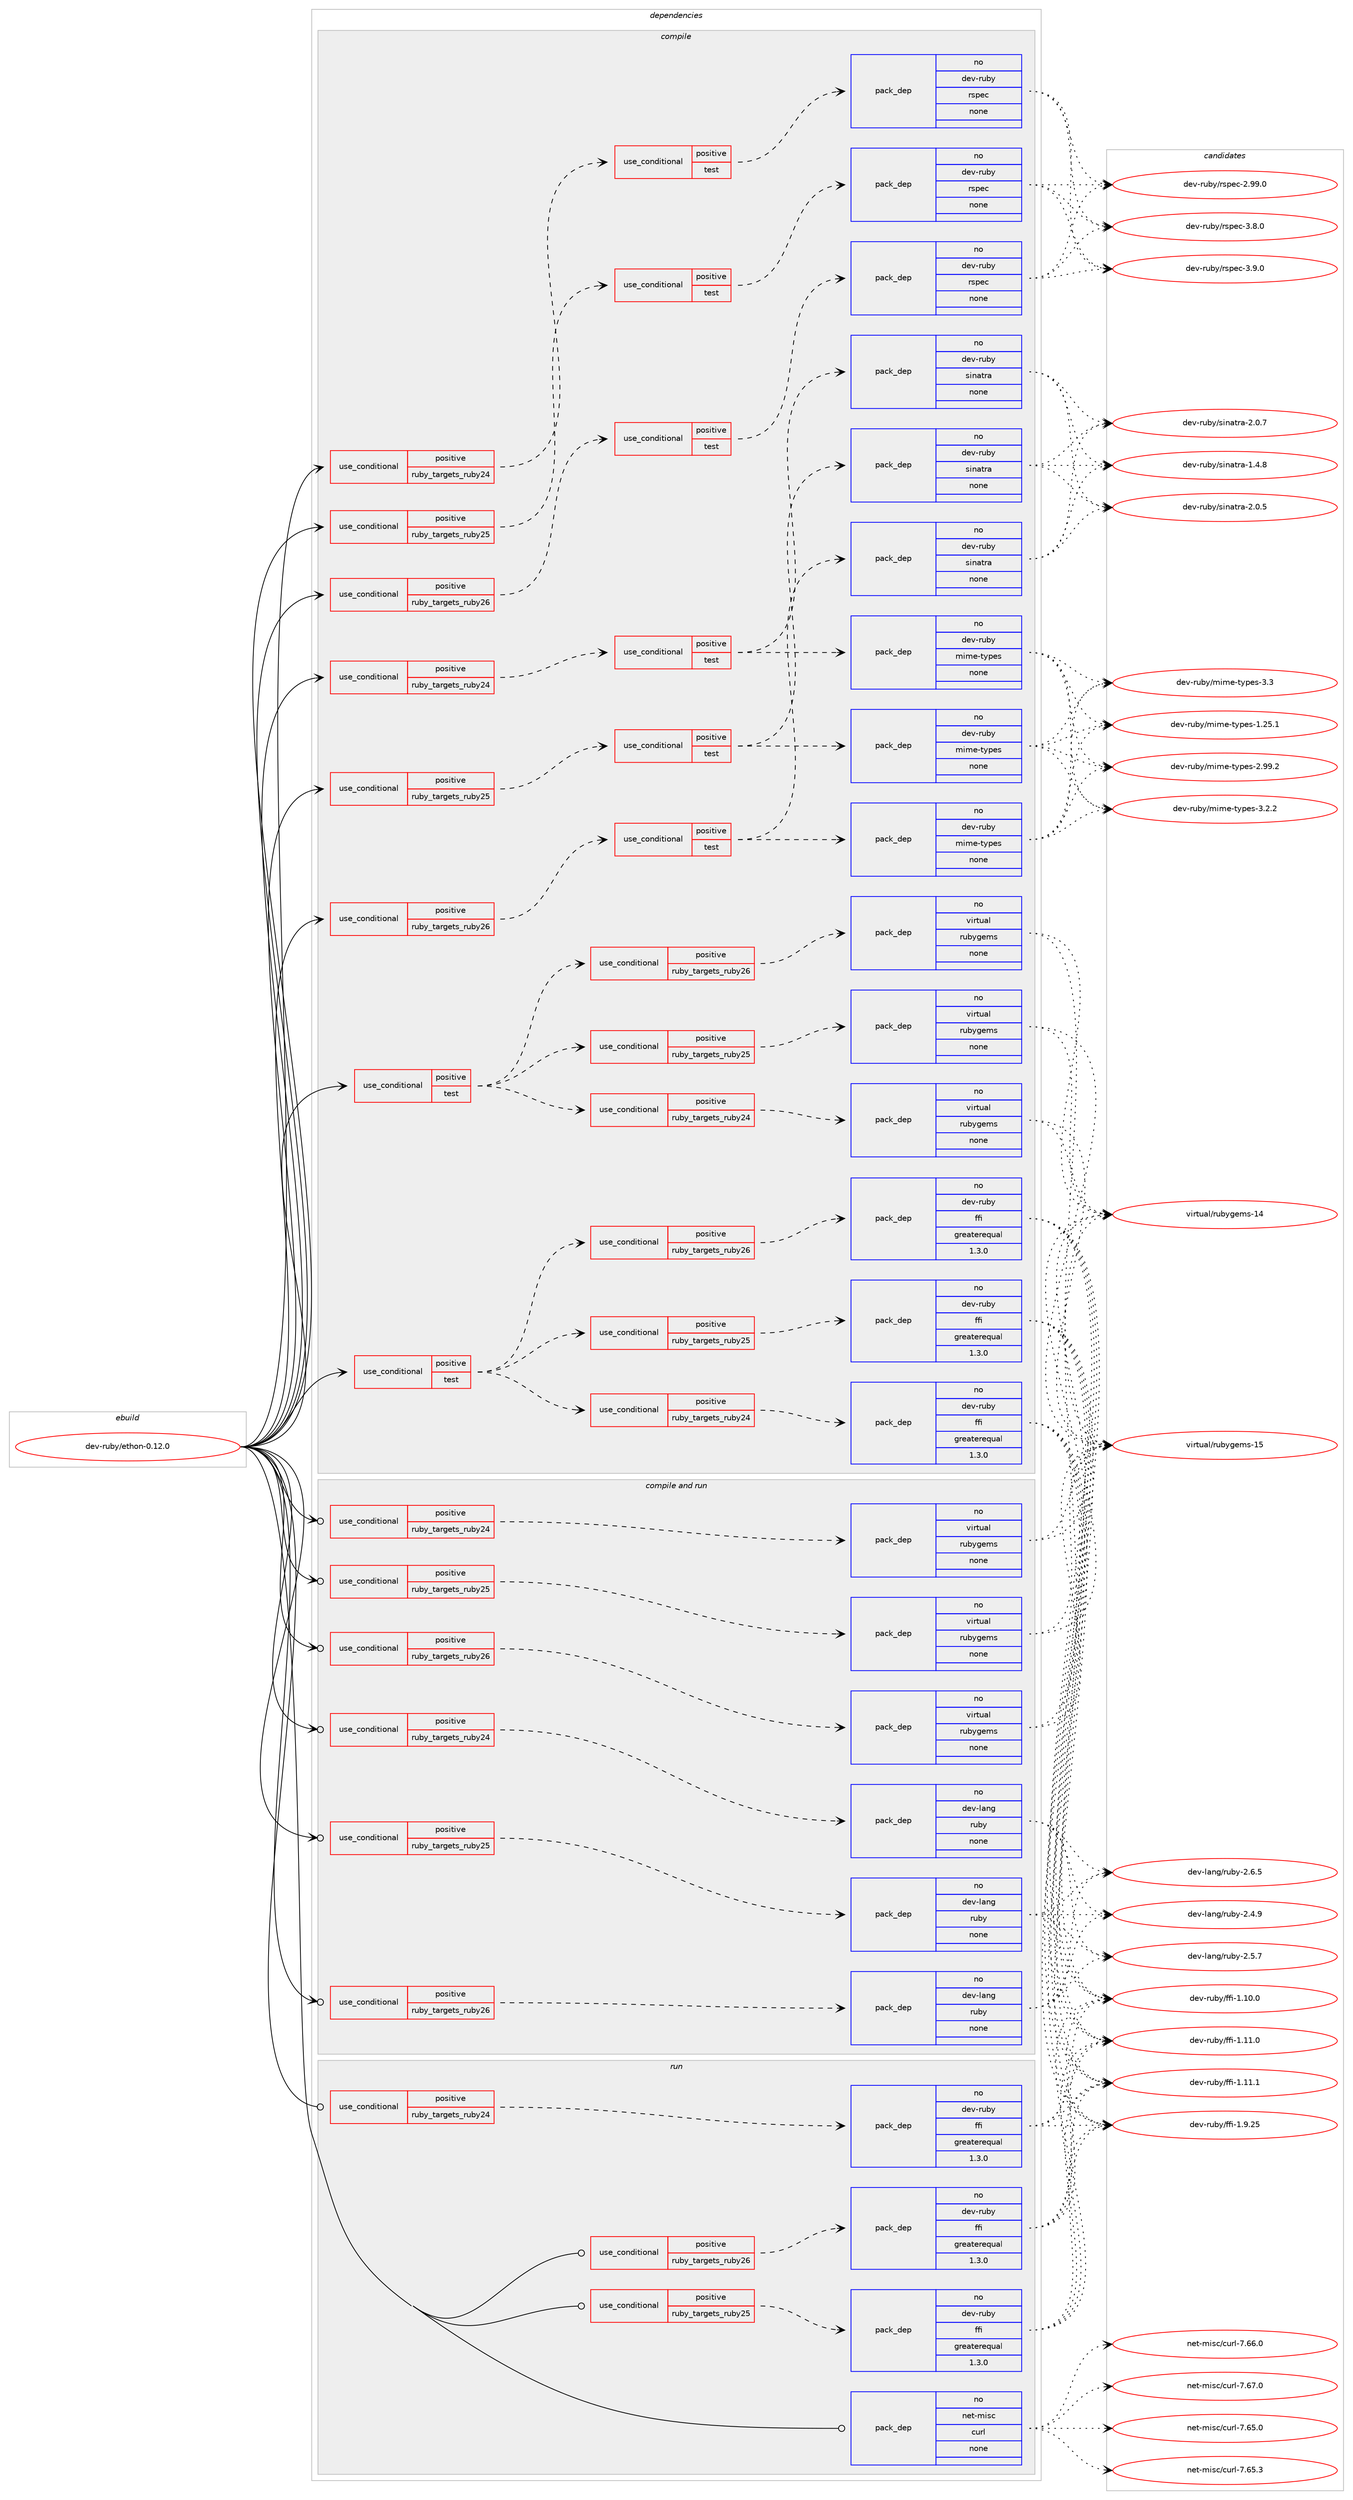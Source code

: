 digraph prolog {

# *************
# Graph options
# *************

newrank=true;
concentrate=true;
compound=true;
graph [rankdir=LR,fontname=Helvetica,fontsize=10,ranksep=1.5];#, ranksep=2.5, nodesep=0.2];
edge  [arrowhead=vee];
node  [fontname=Helvetica,fontsize=10];

# **********
# The ebuild
# **********

subgraph cluster_leftcol {
color=gray;
rank=same;
label=<<i>ebuild</i>>;
id [label="dev-ruby/ethon-0.12.0", color=red, width=4, href="../dev-ruby/ethon-0.12.0.svg"];
}

# ****************
# The dependencies
# ****************

subgraph cluster_midcol {
color=gray;
label=<<i>dependencies</i>>;
subgraph cluster_compile {
fillcolor="#eeeeee";
style=filled;
label=<<i>compile</i>>;
subgraph cond162671 {
dependency685801 [label=<<TABLE BORDER="0" CELLBORDER="1" CELLSPACING="0" CELLPADDING="4"><TR><TD ROWSPAN="3" CELLPADDING="10">use_conditional</TD></TR><TR><TD>positive</TD></TR><TR><TD>ruby_targets_ruby24</TD></TR></TABLE>>, shape=none, color=red];
subgraph cond162672 {
dependency685802 [label=<<TABLE BORDER="0" CELLBORDER="1" CELLSPACING="0" CELLPADDING="4"><TR><TD ROWSPAN="3" CELLPADDING="10">use_conditional</TD></TR><TR><TD>positive</TD></TR><TR><TD>test</TD></TR></TABLE>>, shape=none, color=red];
subgraph pack511164 {
dependency685803 [label=<<TABLE BORDER="0" CELLBORDER="1" CELLSPACING="0" CELLPADDING="4" WIDTH="220"><TR><TD ROWSPAN="6" CELLPADDING="30">pack_dep</TD></TR><TR><TD WIDTH="110">no</TD></TR><TR><TD>dev-ruby</TD></TR><TR><TD>rspec</TD></TR><TR><TD>none</TD></TR><TR><TD></TD></TR></TABLE>>, shape=none, color=blue];
}
dependency685802:e -> dependency685803:w [weight=20,style="dashed",arrowhead="vee"];
}
dependency685801:e -> dependency685802:w [weight=20,style="dashed",arrowhead="vee"];
}
id:e -> dependency685801:w [weight=20,style="solid",arrowhead="vee"];
subgraph cond162673 {
dependency685804 [label=<<TABLE BORDER="0" CELLBORDER="1" CELLSPACING="0" CELLPADDING="4"><TR><TD ROWSPAN="3" CELLPADDING="10">use_conditional</TD></TR><TR><TD>positive</TD></TR><TR><TD>ruby_targets_ruby24</TD></TR></TABLE>>, shape=none, color=red];
subgraph cond162674 {
dependency685805 [label=<<TABLE BORDER="0" CELLBORDER="1" CELLSPACING="0" CELLPADDING="4"><TR><TD ROWSPAN="3" CELLPADDING="10">use_conditional</TD></TR><TR><TD>positive</TD></TR><TR><TD>test</TD></TR></TABLE>>, shape=none, color=red];
subgraph pack511165 {
dependency685806 [label=<<TABLE BORDER="0" CELLBORDER="1" CELLSPACING="0" CELLPADDING="4" WIDTH="220"><TR><TD ROWSPAN="6" CELLPADDING="30">pack_dep</TD></TR><TR><TD WIDTH="110">no</TD></TR><TR><TD>dev-ruby</TD></TR><TR><TD>sinatra</TD></TR><TR><TD>none</TD></TR><TR><TD></TD></TR></TABLE>>, shape=none, color=blue];
}
dependency685805:e -> dependency685806:w [weight=20,style="dashed",arrowhead="vee"];
subgraph pack511166 {
dependency685807 [label=<<TABLE BORDER="0" CELLBORDER="1" CELLSPACING="0" CELLPADDING="4" WIDTH="220"><TR><TD ROWSPAN="6" CELLPADDING="30">pack_dep</TD></TR><TR><TD WIDTH="110">no</TD></TR><TR><TD>dev-ruby</TD></TR><TR><TD>mime-types</TD></TR><TR><TD>none</TD></TR><TR><TD></TD></TR></TABLE>>, shape=none, color=blue];
}
dependency685805:e -> dependency685807:w [weight=20,style="dashed",arrowhead="vee"];
}
dependency685804:e -> dependency685805:w [weight=20,style="dashed",arrowhead="vee"];
}
id:e -> dependency685804:w [weight=20,style="solid",arrowhead="vee"];
subgraph cond162675 {
dependency685808 [label=<<TABLE BORDER="0" CELLBORDER="1" CELLSPACING="0" CELLPADDING="4"><TR><TD ROWSPAN="3" CELLPADDING="10">use_conditional</TD></TR><TR><TD>positive</TD></TR><TR><TD>ruby_targets_ruby25</TD></TR></TABLE>>, shape=none, color=red];
subgraph cond162676 {
dependency685809 [label=<<TABLE BORDER="0" CELLBORDER="1" CELLSPACING="0" CELLPADDING="4"><TR><TD ROWSPAN="3" CELLPADDING="10">use_conditional</TD></TR><TR><TD>positive</TD></TR><TR><TD>test</TD></TR></TABLE>>, shape=none, color=red];
subgraph pack511167 {
dependency685810 [label=<<TABLE BORDER="0" CELLBORDER="1" CELLSPACING="0" CELLPADDING="4" WIDTH="220"><TR><TD ROWSPAN="6" CELLPADDING="30">pack_dep</TD></TR><TR><TD WIDTH="110">no</TD></TR><TR><TD>dev-ruby</TD></TR><TR><TD>rspec</TD></TR><TR><TD>none</TD></TR><TR><TD></TD></TR></TABLE>>, shape=none, color=blue];
}
dependency685809:e -> dependency685810:w [weight=20,style="dashed",arrowhead="vee"];
}
dependency685808:e -> dependency685809:w [weight=20,style="dashed",arrowhead="vee"];
}
id:e -> dependency685808:w [weight=20,style="solid",arrowhead="vee"];
subgraph cond162677 {
dependency685811 [label=<<TABLE BORDER="0" CELLBORDER="1" CELLSPACING="0" CELLPADDING="4"><TR><TD ROWSPAN="3" CELLPADDING="10">use_conditional</TD></TR><TR><TD>positive</TD></TR><TR><TD>ruby_targets_ruby25</TD></TR></TABLE>>, shape=none, color=red];
subgraph cond162678 {
dependency685812 [label=<<TABLE BORDER="0" CELLBORDER="1" CELLSPACING="0" CELLPADDING="4"><TR><TD ROWSPAN="3" CELLPADDING="10">use_conditional</TD></TR><TR><TD>positive</TD></TR><TR><TD>test</TD></TR></TABLE>>, shape=none, color=red];
subgraph pack511168 {
dependency685813 [label=<<TABLE BORDER="0" CELLBORDER="1" CELLSPACING="0" CELLPADDING="4" WIDTH="220"><TR><TD ROWSPAN="6" CELLPADDING="30">pack_dep</TD></TR><TR><TD WIDTH="110">no</TD></TR><TR><TD>dev-ruby</TD></TR><TR><TD>sinatra</TD></TR><TR><TD>none</TD></TR><TR><TD></TD></TR></TABLE>>, shape=none, color=blue];
}
dependency685812:e -> dependency685813:w [weight=20,style="dashed",arrowhead="vee"];
subgraph pack511169 {
dependency685814 [label=<<TABLE BORDER="0" CELLBORDER="1" CELLSPACING="0" CELLPADDING="4" WIDTH="220"><TR><TD ROWSPAN="6" CELLPADDING="30">pack_dep</TD></TR><TR><TD WIDTH="110">no</TD></TR><TR><TD>dev-ruby</TD></TR><TR><TD>mime-types</TD></TR><TR><TD>none</TD></TR><TR><TD></TD></TR></TABLE>>, shape=none, color=blue];
}
dependency685812:e -> dependency685814:w [weight=20,style="dashed",arrowhead="vee"];
}
dependency685811:e -> dependency685812:w [weight=20,style="dashed",arrowhead="vee"];
}
id:e -> dependency685811:w [weight=20,style="solid",arrowhead="vee"];
subgraph cond162679 {
dependency685815 [label=<<TABLE BORDER="0" CELLBORDER="1" CELLSPACING="0" CELLPADDING="4"><TR><TD ROWSPAN="3" CELLPADDING="10">use_conditional</TD></TR><TR><TD>positive</TD></TR><TR><TD>ruby_targets_ruby26</TD></TR></TABLE>>, shape=none, color=red];
subgraph cond162680 {
dependency685816 [label=<<TABLE BORDER="0" CELLBORDER="1" CELLSPACING="0" CELLPADDING="4"><TR><TD ROWSPAN="3" CELLPADDING="10">use_conditional</TD></TR><TR><TD>positive</TD></TR><TR><TD>test</TD></TR></TABLE>>, shape=none, color=red];
subgraph pack511170 {
dependency685817 [label=<<TABLE BORDER="0" CELLBORDER="1" CELLSPACING="0" CELLPADDING="4" WIDTH="220"><TR><TD ROWSPAN="6" CELLPADDING="30">pack_dep</TD></TR><TR><TD WIDTH="110">no</TD></TR><TR><TD>dev-ruby</TD></TR><TR><TD>rspec</TD></TR><TR><TD>none</TD></TR><TR><TD></TD></TR></TABLE>>, shape=none, color=blue];
}
dependency685816:e -> dependency685817:w [weight=20,style="dashed",arrowhead="vee"];
}
dependency685815:e -> dependency685816:w [weight=20,style="dashed",arrowhead="vee"];
}
id:e -> dependency685815:w [weight=20,style="solid",arrowhead="vee"];
subgraph cond162681 {
dependency685818 [label=<<TABLE BORDER="0" CELLBORDER="1" CELLSPACING="0" CELLPADDING="4"><TR><TD ROWSPAN="3" CELLPADDING="10">use_conditional</TD></TR><TR><TD>positive</TD></TR><TR><TD>ruby_targets_ruby26</TD></TR></TABLE>>, shape=none, color=red];
subgraph cond162682 {
dependency685819 [label=<<TABLE BORDER="0" CELLBORDER="1" CELLSPACING="0" CELLPADDING="4"><TR><TD ROWSPAN="3" CELLPADDING="10">use_conditional</TD></TR><TR><TD>positive</TD></TR><TR><TD>test</TD></TR></TABLE>>, shape=none, color=red];
subgraph pack511171 {
dependency685820 [label=<<TABLE BORDER="0" CELLBORDER="1" CELLSPACING="0" CELLPADDING="4" WIDTH="220"><TR><TD ROWSPAN="6" CELLPADDING="30">pack_dep</TD></TR><TR><TD WIDTH="110">no</TD></TR><TR><TD>dev-ruby</TD></TR><TR><TD>sinatra</TD></TR><TR><TD>none</TD></TR><TR><TD></TD></TR></TABLE>>, shape=none, color=blue];
}
dependency685819:e -> dependency685820:w [weight=20,style="dashed",arrowhead="vee"];
subgraph pack511172 {
dependency685821 [label=<<TABLE BORDER="0" CELLBORDER="1" CELLSPACING="0" CELLPADDING="4" WIDTH="220"><TR><TD ROWSPAN="6" CELLPADDING="30">pack_dep</TD></TR><TR><TD WIDTH="110">no</TD></TR><TR><TD>dev-ruby</TD></TR><TR><TD>mime-types</TD></TR><TR><TD>none</TD></TR><TR><TD></TD></TR></TABLE>>, shape=none, color=blue];
}
dependency685819:e -> dependency685821:w [weight=20,style="dashed",arrowhead="vee"];
}
dependency685818:e -> dependency685819:w [weight=20,style="dashed",arrowhead="vee"];
}
id:e -> dependency685818:w [weight=20,style="solid",arrowhead="vee"];
subgraph cond162683 {
dependency685822 [label=<<TABLE BORDER="0" CELLBORDER="1" CELLSPACING="0" CELLPADDING="4"><TR><TD ROWSPAN="3" CELLPADDING="10">use_conditional</TD></TR><TR><TD>positive</TD></TR><TR><TD>test</TD></TR></TABLE>>, shape=none, color=red];
subgraph cond162684 {
dependency685823 [label=<<TABLE BORDER="0" CELLBORDER="1" CELLSPACING="0" CELLPADDING="4"><TR><TD ROWSPAN="3" CELLPADDING="10">use_conditional</TD></TR><TR><TD>positive</TD></TR><TR><TD>ruby_targets_ruby24</TD></TR></TABLE>>, shape=none, color=red];
subgraph pack511173 {
dependency685824 [label=<<TABLE BORDER="0" CELLBORDER="1" CELLSPACING="0" CELLPADDING="4" WIDTH="220"><TR><TD ROWSPAN="6" CELLPADDING="30">pack_dep</TD></TR><TR><TD WIDTH="110">no</TD></TR><TR><TD>dev-ruby</TD></TR><TR><TD>ffi</TD></TR><TR><TD>greaterequal</TD></TR><TR><TD>1.3.0</TD></TR></TABLE>>, shape=none, color=blue];
}
dependency685823:e -> dependency685824:w [weight=20,style="dashed",arrowhead="vee"];
}
dependency685822:e -> dependency685823:w [weight=20,style="dashed",arrowhead="vee"];
subgraph cond162685 {
dependency685825 [label=<<TABLE BORDER="0" CELLBORDER="1" CELLSPACING="0" CELLPADDING="4"><TR><TD ROWSPAN="3" CELLPADDING="10">use_conditional</TD></TR><TR><TD>positive</TD></TR><TR><TD>ruby_targets_ruby25</TD></TR></TABLE>>, shape=none, color=red];
subgraph pack511174 {
dependency685826 [label=<<TABLE BORDER="0" CELLBORDER="1" CELLSPACING="0" CELLPADDING="4" WIDTH="220"><TR><TD ROWSPAN="6" CELLPADDING="30">pack_dep</TD></TR><TR><TD WIDTH="110">no</TD></TR><TR><TD>dev-ruby</TD></TR><TR><TD>ffi</TD></TR><TR><TD>greaterequal</TD></TR><TR><TD>1.3.0</TD></TR></TABLE>>, shape=none, color=blue];
}
dependency685825:e -> dependency685826:w [weight=20,style="dashed",arrowhead="vee"];
}
dependency685822:e -> dependency685825:w [weight=20,style="dashed",arrowhead="vee"];
subgraph cond162686 {
dependency685827 [label=<<TABLE BORDER="0" CELLBORDER="1" CELLSPACING="0" CELLPADDING="4"><TR><TD ROWSPAN="3" CELLPADDING="10">use_conditional</TD></TR><TR><TD>positive</TD></TR><TR><TD>ruby_targets_ruby26</TD></TR></TABLE>>, shape=none, color=red];
subgraph pack511175 {
dependency685828 [label=<<TABLE BORDER="0" CELLBORDER="1" CELLSPACING="0" CELLPADDING="4" WIDTH="220"><TR><TD ROWSPAN="6" CELLPADDING="30">pack_dep</TD></TR><TR><TD WIDTH="110">no</TD></TR><TR><TD>dev-ruby</TD></TR><TR><TD>ffi</TD></TR><TR><TD>greaterequal</TD></TR><TR><TD>1.3.0</TD></TR></TABLE>>, shape=none, color=blue];
}
dependency685827:e -> dependency685828:w [weight=20,style="dashed",arrowhead="vee"];
}
dependency685822:e -> dependency685827:w [weight=20,style="dashed",arrowhead="vee"];
}
id:e -> dependency685822:w [weight=20,style="solid",arrowhead="vee"];
subgraph cond162687 {
dependency685829 [label=<<TABLE BORDER="0" CELLBORDER="1" CELLSPACING="0" CELLPADDING="4"><TR><TD ROWSPAN="3" CELLPADDING="10">use_conditional</TD></TR><TR><TD>positive</TD></TR><TR><TD>test</TD></TR></TABLE>>, shape=none, color=red];
subgraph cond162688 {
dependency685830 [label=<<TABLE BORDER="0" CELLBORDER="1" CELLSPACING="0" CELLPADDING="4"><TR><TD ROWSPAN="3" CELLPADDING="10">use_conditional</TD></TR><TR><TD>positive</TD></TR><TR><TD>ruby_targets_ruby24</TD></TR></TABLE>>, shape=none, color=red];
subgraph pack511176 {
dependency685831 [label=<<TABLE BORDER="0" CELLBORDER="1" CELLSPACING="0" CELLPADDING="4" WIDTH="220"><TR><TD ROWSPAN="6" CELLPADDING="30">pack_dep</TD></TR><TR><TD WIDTH="110">no</TD></TR><TR><TD>virtual</TD></TR><TR><TD>rubygems</TD></TR><TR><TD>none</TD></TR><TR><TD></TD></TR></TABLE>>, shape=none, color=blue];
}
dependency685830:e -> dependency685831:w [weight=20,style="dashed",arrowhead="vee"];
}
dependency685829:e -> dependency685830:w [weight=20,style="dashed",arrowhead="vee"];
subgraph cond162689 {
dependency685832 [label=<<TABLE BORDER="0" CELLBORDER="1" CELLSPACING="0" CELLPADDING="4"><TR><TD ROWSPAN="3" CELLPADDING="10">use_conditional</TD></TR><TR><TD>positive</TD></TR><TR><TD>ruby_targets_ruby25</TD></TR></TABLE>>, shape=none, color=red];
subgraph pack511177 {
dependency685833 [label=<<TABLE BORDER="0" CELLBORDER="1" CELLSPACING="0" CELLPADDING="4" WIDTH="220"><TR><TD ROWSPAN="6" CELLPADDING="30">pack_dep</TD></TR><TR><TD WIDTH="110">no</TD></TR><TR><TD>virtual</TD></TR><TR><TD>rubygems</TD></TR><TR><TD>none</TD></TR><TR><TD></TD></TR></TABLE>>, shape=none, color=blue];
}
dependency685832:e -> dependency685833:w [weight=20,style="dashed",arrowhead="vee"];
}
dependency685829:e -> dependency685832:w [weight=20,style="dashed",arrowhead="vee"];
subgraph cond162690 {
dependency685834 [label=<<TABLE BORDER="0" CELLBORDER="1" CELLSPACING="0" CELLPADDING="4"><TR><TD ROWSPAN="3" CELLPADDING="10">use_conditional</TD></TR><TR><TD>positive</TD></TR><TR><TD>ruby_targets_ruby26</TD></TR></TABLE>>, shape=none, color=red];
subgraph pack511178 {
dependency685835 [label=<<TABLE BORDER="0" CELLBORDER="1" CELLSPACING="0" CELLPADDING="4" WIDTH="220"><TR><TD ROWSPAN="6" CELLPADDING="30">pack_dep</TD></TR><TR><TD WIDTH="110">no</TD></TR><TR><TD>virtual</TD></TR><TR><TD>rubygems</TD></TR><TR><TD>none</TD></TR><TR><TD></TD></TR></TABLE>>, shape=none, color=blue];
}
dependency685834:e -> dependency685835:w [weight=20,style="dashed",arrowhead="vee"];
}
dependency685829:e -> dependency685834:w [weight=20,style="dashed",arrowhead="vee"];
}
id:e -> dependency685829:w [weight=20,style="solid",arrowhead="vee"];
}
subgraph cluster_compileandrun {
fillcolor="#eeeeee";
style=filled;
label=<<i>compile and run</i>>;
subgraph cond162691 {
dependency685836 [label=<<TABLE BORDER="0" CELLBORDER="1" CELLSPACING="0" CELLPADDING="4"><TR><TD ROWSPAN="3" CELLPADDING="10">use_conditional</TD></TR><TR><TD>positive</TD></TR><TR><TD>ruby_targets_ruby24</TD></TR></TABLE>>, shape=none, color=red];
subgraph pack511179 {
dependency685837 [label=<<TABLE BORDER="0" CELLBORDER="1" CELLSPACING="0" CELLPADDING="4" WIDTH="220"><TR><TD ROWSPAN="6" CELLPADDING="30">pack_dep</TD></TR><TR><TD WIDTH="110">no</TD></TR><TR><TD>dev-lang</TD></TR><TR><TD>ruby</TD></TR><TR><TD>none</TD></TR><TR><TD></TD></TR></TABLE>>, shape=none, color=blue];
}
dependency685836:e -> dependency685837:w [weight=20,style="dashed",arrowhead="vee"];
}
id:e -> dependency685836:w [weight=20,style="solid",arrowhead="odotvee"];
subgraph cond162692 {
dependency685838 [label=<<TABLE BORDER="0" CELLBORDER="1" CELLSPACING="0" CELLPADDING="4"><TR><TD ROWSPAN="3" CELLPADDING="10">use_conditional</TD></TR><TR><TD>positive</TD></TR><TR><TD>ruby_targets_ruby24</TD></TR></TABLE>>, shape=none, color=red];
subgraph pack511180 {
dependency685839 [label=<<TABLE BORDER="0" CELLBORDER="1" CELLSPACING="0" CELLPADDING="4" WIDTH="220"><TR><TD ROWSPAN="6" CELLPADDING="30">pack_dep</TD></TR><TR><TD WIDTH="110">no</TD></TR><TR><TD>virtual</TD></TR><TR><TD>rubygems</TD></TR><TR><TD>none</TD></TR><TR><TD></TD></TR></TABLE>>, shape=none, color=blue];
}
dependency685838:e -> dependency685839:w [weight=20,style="dashed",arrowhead="vee"];
}
id:e -> dependency685838:w [weight=20,style="solid",arrowhead="odotvee"];
subgraph cond162693 {
dependency685840 [label=<<TABLE BORDER="0" CELLBORDER="1" CELLSPACING="0" CELLPADDING="4"><TR><TD ROWSPAN="3" CELLPADDING="10">use_conditional</TD></TR><TR><TD>positive</TD></TR><TR><TD>ruby_targets_ruby25</TD></TR></TABLE>>, shape=none, color=red];
subgraph pack511181 {
dependency685841 [label=<<TABLE BORDER="0" CELLBORDER="1" CELLSPACING="0" CELLPADDING="4" WIDTH="220"><TR><TD ROWSPAN="6" CELLPADDING="30">pack_dep</TD></TR><TR><TD WIDTH="110">no</TD></TR><TR><TD>dev-lang</TD></TR><TR><TD>ruby</TD></TR><TR><TD>none</TD></TR><TR><TD></TD></TR></TABLE>>, shape=none, color=blue];
}
dependency685840:e -> dependency685841:w [weight=20,style="dashed",arrowhead="vee"];
}
id:e -> dependency685840:w [weight=20,style="solid",arrowhead="odotvee"];
subgraph cond162694 {
dependency685842 [label=<<TABLE BORDER="0" CELLBORDER="1" CELLSPACING="0" CELLPADDING="4"><TR><TD ROWSPAN="3" CELLPADDING="10">use_conditional</TD></TR><TR><TD>positive</TD></TR><TR><TD>ruby_targets_ruby25</TD></TR></TABLE>>, shape=none, color=red];
subgraph pack511182 {
dependency685843 [label=<<TABLE BORDER="0" CELLBORDER="1" CELLSPACING="0" CELLPADDING="4" WIDTH="220"><TR><TD ROWSPAN="6" CELLPADDING="30">pack_dep</TD></TR><TR><TD WIDTH="110">no</TD></TR><TR><TD>virtual</TD></TR><TR><TD>rubygems</TD></TR><TR><TD>none</TD></TR><TR><TD></TD></TR></TABLE>>, shape=none, color=blue];
}
dependency685842:e -> dependency685843:w [weight=20,style="dashed",arrowhead="vee"];
}
id:e -> dependency685842:w [weight=20,style="solid",arrowhead="odotvee"];
subgraph cond162695 {
dependency685844 [label=<<TABLE BORDER="0" CELLBORDER="1" CELLSPACING="0" CELLPADDING="4"><TR><TD ROWSPAN="3" CELLPADDING="10">use_conditional</TD></TR><TR><TD>positive</TD></TR><TR><TD>ruby_targets_ruby26</TD></TR></TABLE>>, shape=none, color=red];
subgraph pack511183 {
dependency685845 [label=<<TABLE BORDER="0" CELLBORDER="1" CELLSPACING="0" CELLPADDING="4" WIDTH="220"><TR><TD ROWSPAN="6" CELLPADDING="30">pack_dep</TD></TR><TR><TD WIDTH="110">no</TD></TR><TR><TD>dev-lang</TD></TR><TR><TD>ruby</TD></TR><TR><TD>none</TD></TR><TR><TD></TD></TR></TABLE>>, shape=none, color=blue];
}
dependency685844:e -> dependency685845:w [weight=20,style="dashed",arrowhead="vee"];
}
id:e -> dependency685844:w [weight=20,style="solid",arrowhead="odotvee"];
subgraph cond162696 {
dependency685846 [label=<<TABLE BORDER="0" CELLBORDER="1" CELLSPACING="0" CELLPADDING="4"><TR><TD ROWSPAN="3" CELLPADDING="10">use_conditional</TD></TR><TR><TD>positive</TD></TR><TR><TD>ruby_targets_ruby26</TD></TR></TABLE>>, shape=none, color=red];
subgraph pack511184 {
dependency685847 [label=<<TABLE BORDER="0" CELLBORDER="1" CELLSPACING="0" CELLPADDING="4" WIDTH="220"><TR><TD ROWSPAN="6" CELLPADDING="30">pack_dep</TD></TR><TR><TD WIDTH="110">no</TD></TR><TR><TD>virtual</TD></TR><TR><TD>rubygems</TD></TR><TR><TD>none</TD></TR><TR><TD></TD></TR></TABLE>>, shape=none, color=blue];
}
dependency685846:e -> dependency685847:w [weight=20,style="dashed",arrowhead="vee"];
}
id:e -> dependency685846:w [weight=20,style="solid",arrowhead="odotvee"];
}
subgraph cluster_run {
fillcolor="#eeeeee";
style=filled;
label=<<i>run</i>>;
subgraph cond162697 {
dependency685848 [label=<<TABLE BORDER="0" CELLBORDER="1" CELLSPACING="0" CELLPADDING="4"><TR><TD ROWSPAN="3" CELLPADDING="10">use_conditional</TD></TR><TR><TD>positive</TD></TR><TR><TD>ruby_targets_ruby24</TD></TR></TABLE>>, shape=none, color=red];
subgraph pack511185 {
dependency685849 [label=<<TABLE BORDER="0" CELLBORDER="1" CELLSPACING="0" CELLPADDING="4" WIDTH="220"><TR><TD ROWSPAN="6" CELLPADDING="30">pack_dep</TD></TR><TR><TD WIDTH="110">no</TD></TR><TR><TD>dev-ruby</TD></TR><TR><TD>ffi</TD></TR><TR><TD>greaterequal</TD></TR><TR><TD>1.3.0</TD></TR></TABLE>>, shape=none, color=blue];
}
dependency685848:e -> dependency685849:w [weight=20,style="dashed",arrowhead="vee"];
}
id:e -> dependency685848:w [weight=20,style="solid",arrowhead="odot"];
subgraph cond162698 {
dependency685850 [label=<<TABLE BORDER="0" CELLBORDER="1" CELLSPACING="0" CELLPADDING="4"><TR><TD ROWSPAN="3" CELLPADDING="10">use_conditional</TD></TR><TR><TD>positive</TD></TR><TR><TD>ruby_targets_ruby25</TD></TR></TABLE>>, shape=none, color=red];
subgraph pack511186 {
dependency685851 [label=<<TABLE BORDER="0" CELLBORDER="1" CELLSPACING="0" CELLPADDING="4" WIDTH="220"><TR><TD ROWSPAN="6" CELLPADDING="30">pack_dep</TD></TR><TR><TD WIDTH="110">no</TD></TR><TR><TD>dev-ruby</TD></TR><TR><TD>ffi</TD></TR><TR><TD>greaterequal</TD></TR><TR><TD>1.3.0</TD></TR></TABLE>>, shape=none, color=blue];
}
dependency685850:e -> dependency685851:w [weight=20,style="dashed",arrowhead="vee"];
}
id:e -> dependency685850:w [weight=20,style="solid",arrowhead="odot"];
subgraph cond162699 {
dependency685852 [label=<<TABLE BORDER="0" CELLBORDER="1" CELLSPACING="0" CELLPADDING="4"><TR><TD ROWSPAN="3" CELLPADDING="10">use_conditional</TD></TR><TR><TD>positive</TD></TR><TR><TD>ruby_targets_ruby26</TD></TR></TABLE>>, shape=none, color=red];
subgraph pack511187 {
dependency685853 [label=<<TABLE BORDER="0" CELLBORDER="1" CELLSPACING="0" CELLPADDING="4" WIDTH="220"><TR><TD ROWSPAN="6" CELLPADDING="30">pack_dep</TD></TR><TR><TD WIDTH="110">no</TD></TR><TR><TD>dev-ruby</TD></TR><TR><TD>ffi</TD></TR><TR><TD>greaterequal</TD></TR><TR><TD>1.3.0</TD></TR></TABLE>>, shape=none, color=blue];
}
dependency685852:e -> dependency685853:w [weight=20,style="dashed",arrowhead="vee"];
}
id:e -> dependency685852:w [weight=20,style="solid",arrowhead="odot"];
subgraph pack511188 {
dependency685854 [label=<<TABLE BORDER="0" CELLBORDER="1" CELLSPACING="0" CELLPADDING="4" WIDTH="220"><TR><TD ROWSPAN="6" CELLPADDING="30">pack_dep</TD></TR><TR><TD WIDTH="110">no</TD></TR><TR><TD>net-misc</TD></TR><TR><TD>curl</TD></TR><TR><TD>none</TD></TR><TR><TD></TD></TR></TABLE>>, shape=none, color=blue];
}
id:e -> dependency685854:w [weight=20,style="solid",arrowhead="odot"];
}
}

# **************
# The candidates
# **************

subgraph cluster_choices {
rank=same;
color=gray;
label=<<i>candidates</i>>;

subgraph choice511164 {
color=black;
nodesep=1;
choice1001011184511411798121471141151121019945504657574648 [label="dev-ruby/rspec-2.99.0", color=red, width=4,href="../dev-ruby/rspec-2.99.0.svg"];
choice10010111845114117981214711411511210199455146564648 [label="dev-ruby/rspec-3.8.0", color=red, width=4,href="../dev-ruby/rspec-3.8.0.svg"];
choice10010111845114117981214711411511210199455146574648 [label="dev-ruby/rspec-3.9.0", color=red, width=4,href="../dev-ruby/rspec-3.9.0.svg"];
dependency685803:e -> choice1001011184511411798121471141151121019945504657574648:w [style=dotted,weight="100"];
dependency685803:e -> choice10010111845114117981214711411511210199455146564648:w [style=dotted,weight="100"];
dependency685803:e -> choice10010111845114117981214711411511210199455146574648:w [style=dotted,weight="100"];
}
subgraph choice511165 {
color=black;
nodesep=1;
choice1001011184511411798121471151051109711611497454946524656 [label="dev-ruby/sinatra-1.4.8", color=red, width=4,href="../dev-ruby/sinatra-1.4.8.svg"];
choice1001011184511411798121471151051109711611497455046484653 [label="dev-ruby/sinatra-2.0.5", color=red, width=4,href="../dev-ruby/sinatra-2.0.5.svg"];
choice1001011184511411798121471151051109711611497455046484655 [label="dev-ruby/sinatra-2.0.7", color=red, width=4,href="../dev-ruby/sinatra-2.0.7.svg"];
dependency685806:e -> choice1001011184511411798121471151051109711611497454946524656:w [style=dotted,weight="100"];
dependency685806:e -> choice1001011184511411798121471151051109711611497455046484653:w [style=dotted,weight="100"];
dependency685806:e -> choice1001011184511411798121471151051109711611497455046484655:w [style=dotted,weight="100"];
}
subgraph choice511166 {
color=black;
nodesep=1;
choice1001011184511411798121471091051091014511612111210111545494650534649 [label="dev-ruby/mime-types-1.25.1", color=red, width=4,href="../dev-ruby/mime-types-1.25.1.svg"];
choice1001011184511411798121471091051091014511612111210111545504657574650 [label="dev-ruby/mime-types-2.99.2", color=red, width=4,href="../dev-ruby/mime-types-2.99.2.svg"];
choice10010111845114117981214710910510910145116121112101115455146504650 [label="dev-ruby/mime-types-3.2.2", color=red, width=4,href="../dev-ruby/mime-types-3.2.2.svg"];
choice1001011184511411798121471091051091014511612111210111545514651 [label="dev-ruby/mime-types-3.3", color=red, width=4,href="../dev-ruby/mime-types-3.3.svg"];
dependency685807:e -> choice1001011184511411798121471091051091014511612111210111545494650534649:w [style=dotted,weight="100"];
dependency685807:e -> choice1001011184511411798121471091051091014511612111210111545504657574650:w [style=dotted,weight="100"];
dependency685807:e -> choice10010111845114117981214710910510910145116121112101115455146504650:w [style=dotted,weight="100"];
dependency685807:e -> choice1001011184511411798121471091051091014511612111210111545514651:w [style=dotted,weight="100"];
}
subgraph choice511167 {
color=black;
nodesep=1;
choice1001011184511411798121471141151121019945504657574648 [label="dev-ruby/rspec-2.99.0", color=red, width=4,href="../dev-ruby/rspec-2.99.0.svg"];
choice10010111845114117981214711411511210199455146564648 [label="dev-ruby/rspec-3.8.0", color=red, width=4,href="../dev-ruby/rspec-3.8.0.svg"];
choice10010111845114117981214711411511210199455146574648 [label="dev-ruby/rspec-3.9.0", color=red, width=4,href="../dev-ruby/rspec-3.9.0.svg"];
dependency685810:e -> choice1001011184511411798121471141151121019945504657574648:w [style=dotted,weight="100"];
dependency685810:e -> choice10010111845114117981214711411511210199455146564648:w [style=dotted,weight="100"];
dependency685810:e -> choice10010111845114117981214711411511210199455146574648:w [style=dotted,weight="100"];
}
subgraph choice511168 {
color=black;
nodesep=1;
choice1001011184511411798121471151051109711611497454946524656 [label="dev-ruby/sinatra-1.4.8", color=red, width=4,href="../dev-ruby/sinatra-1.4.8.svg"];
choice1001011184511411798121471151051109711611497455046484653 [label="dev-ruby/sinatra-2.0.5", color=red, width=4,href="../dev-ruby/sinatra-2.0.5.svg"];
choice1001011184511411798121471151051109711611497455046484655 [label="dev-ruby/sinatra-2.0.7", color=red, width=4,href="../dev-ruby/sinatra-2.0.7.svg"];
dependency685813:e -> choice1001011184511411798121471151051109711611497454946524656:w [style=dotted,weight="100"];
dependency685813:e -> choice1001011184511411798121471151051109711611497455046484653:w [style=dotted,weight="100"];
dependency685813:e -> choice1001011184511411798121471151051109711611497455046484655:w [style=dotted,weight="100"];
}
subgraph choice511169 {
color=black;
nodesep=1;
choice1001011184511411798121471091051091014511612111210111545494650534649 [label="dev-ruby/mime-types-1.25.1", color=red, width=4,href="../dev-ruby/mime-types-1.25.1.svg"];
choice1001011184511411798121471091051091014511612111210111545504657574650 [label="dev-ruby/mime-types-2.99.2", color=red, width=4,href="../dev-ruby/mime-types-2.99.2.svg"];
choice10010111845114117981214710910510910145116121112101115455146504650 [label="dev-ruby/mime-types-3.2.2", color=red, width=4,href="../dev-ruby/mime-types-3.2.2.svg"];
choice1001011184511411798121471091051091014511612111210111545514651 [label="dev-ruby/mime-types-3.3", color=red, width=4,href="../dev-ruby/mime-types-3.3.svg"];
dependency685814:e -> choice1001011184511411798121471091051091014511612111210111545494650534649:w [style=dotted,weight="100"];
dependency685814:e -> choice1001011184511411798121471091051091014511612111210111545504657574650:w [style=dotted,weight="100"];
dependency685814:e -> choice10010111845114117981214710910510910145116121112101115455146504650:w [style=dotted,weight="100"];
dependency685814:e -> choice1001011184511411798121471091051091014511612111210111545514651:w [style=dotted,weight="100"];
}
subgraph choice511170 {
color=black;
nodesep=1;
choice1001011184511411798121471141151121019945504657574648 [label="dev-ruby/rspec-2.99.0", color=red, width=4,href="../dev-ruby/rspec-2.99.0.svg"];
choice10010111845114117981214711411511210199455146564648 [label="dev-ruby/rspec-3.8.0", color=red, width=4,href="../dev-ruby/rspec-3.8.0.svg"];
choice10010111845114117981214711411511210199455146574648 [label="dev-ruby/rspec-3.9.0", color=red, width=4,href="../dev-ruby/rspec-3.9.0.svg"];
dependency685817:e -> choice1001011184511411798121471141151121019945504657574648:w [style=dotted,weight="100"];
dependency685817:e -> choice10010111845114117981214711411511210199455146564648:w [style=dotted,weight="100"];
dependency685817:e -> choice10010111845114117981214711411511210199455146574648:w [style=dotted,weight="100"];
}
subgraph choice511171 {
color=black;
nodesep=1;
choice1001011184511411798121471151051109711611497454946524656 [label="dev-ruby/sinatra-1.4.8", color=red, width=4,href="../dev-ruby/sinatra-1.4.8.svg"];
choice1001011184511411798121471151051109711611497455046484653 [label="dev-ruby/sinatra-2.0.5", color=red, width=4,href="../dev-ruby/sinatra-2.0.5.svg"];
choice1001011184511411798121471151051109711611497455046484655 [label="dev-ruby/sinatra-2.0.7", color=red, width=4,href="../dev-ruby/sinatra-2.0.7.svg"];
dependency685820:e -> choice1001011184511411798121471151051109711611497454946524656:w [style=dotted,weight="100"];
dependency685820:e -> choice1001011184511411798121471151051109711611497455046484653:w [style=dotted,weight="100"];
dependency685820:e -> choice1001011184511411798121471151051109711611497455046484655:w [style=dotted,weight="100"];
}
subgraph choice511172 {
color=black;
nodesep=1;
choice1001011184511411798121471091051091014511612111210111545494650534649 [label="dev-ruby/mime-types-1.25.1", color=red, width=4,href="../dev-ruby/mime-types-1.25.1.svg"];
choice1001011184511411798121471091051091014511612111210111545504657574650 [label="dev-ruby/mime-types-2.99.2", color=red, width=4,href="../dev-ruby/mime-types-2.99.2.svg"];
choice10010111845114117981214710910510910145116121112101115455146504650 [label="dev-ruby/mime-types-3.2.2", color=red, width=4,href="../dev-ruby/mime-types-3.2.2.svg"];
choice1001011184511411798121471091051091014511612111210111545514651 [label="dev-ruby/mime-types-3.3", color=red, width=4,href="../dev-ruby/mime-types-3.3.svg"];
dependency685821:e -> choice1001011184511411798121471091051091014511612111210111545494650534649:w [style=dotted,weight="100"];
dependency685821:e -> choice1001011184511411798121471091051091014511612111210111545504657574650:w [style=dotted,weight="100"];
dependency685821:e -> choice10010111845114117981214710910510910145116121112101115455146504650:w [style=dotted,weight="100"];
dependency685821:e -> choice1001011184511411798121471091051091014511612111210111545514651:w [style=dotted,weight="100"];
}
subgraph choice511173 {
color=black;
nodesep=1;
choice10010111845114117981214710210210545494649484648 [label="dev-ruby/ffi-1.10.0", color=red, width=4,href="../dev-ruby/ffi-1.10.0.svg"];
choice10010111845114117981214710210210545494649494648 [label="dev-ruby/ffi-1.11.0", color=red, width=4,href="../dev-ruby/ffi-1.11.0.svg"];
choice10010111845114117981214710210210545494649494649 [label="dev-ruby/ffi-1.11.1", color=red, width=4,href="../dev-ruby/ffi-1.11.1.svg"];
choice10010111845114117981214710210210545494657465053 [label="dev-ruby/ffi-1.9.25", color=red, width=4,href="../dev-ruby/ffi-1.9.25.svg"];
dependency685824:e -> choice10010111845114117981214710210210545494649484648:w [style=dotted,weight="100"];
dependency685824:e -> choice10010111845114117981214710210210545494649494648:w [style=dotted,weight="100"];
dependency685824:e -> choice10010111845114117981214710210210545494649494649:w [style=dotted,weight="100"];
dependency685824:e -> choice10010111845114117981214710210210545494657465053:w [style=dotted,weight="100"];
}
subgraph choice511174 {
color=black;
nodesep=1;
choice10010111845114117981214710210210545494649484648 [label="dev-ruby/ffi-1.10.0", color=red, width=4,href="../dev-ruby/ffi-1.10.0.svg"];
choice10010111845114117981214710210210545494649494648 [label="dev-ruby/ffi-1.11.0", color=red, width=4,href="../dev-ruby/ffi-1.11.0.svg"];
choice10010111845114117981214710210210545494649494649 [label="dev-ruby/ffi-1.11.1", color=red, width=4,href="../dev-ruby/ffi-1.11.1.svg"];
choice10010111845114117981214710210210545494657465053 [label="dev-ruby/ffi-1.9.25", color=red, width=4,href="../dev-ruby/ffi-1.9.25.svg"];
dependency685826:e -> choice10010111845114117981214710210210545494649484648:w [style=dotted,weight="100"];
dependency685826:e -> choice10010111845114117981214710210210545494649494648:w [style=dotted,weight="100"];
dependency685826:e -> choice10010111845114117981214710210210545494649494649:w [style=dotted,weight="100"];
dependency685826:e -> choice10010111845114117981214710210210545494657465053:w [style=dotted,weight="100"];
}
subgraph choice511175 {
color=black;
nodesep=1;
choice10010111845114117981214710210210545494649484648 [label="dev-ruby/ffi-1.10.0", color=red, width=4,href="../dev-ruby/ffi-1.10.0.svg"];
choice10010111845114117981214710210210545494649494648 [label="dev-ruby/ffi-1.11.0", color=red, width=4,href="../dev-ruby/ffi-1.11.0.svg"];
choice10010111845114117981214710210210545494649494649 [label="dev-ruby/ffi-1.11.1", color=red, width=4,href="../dev-ruby/ffi-1.11.1.svg"];
choice10010111845114117981214710210210545494657465053 [label="dev-ruby/ffi-1.9.25", color=red, width=4,href="../dev-ruby/ffi-1.9.25.svg"];
dependency685828:e -> choice10010111845114117981214710210210545494649484648:w [style=dotted,weight="100"];
dependency685828:e -> choice10010111845114117981214710210210545494649494648:w [style=dotted,weight="100"];
dependency685828:e -> choice10010111845114117981214710210210545494649494649:w [style=dotted,weight="100"];
dependency685828:e -> choice10010111845114117981214710210210545494657465053:w [style=dotted,weight="100"];
}
subgraph choice511176 {
color=black;
nodesep=1;
choice118105114116117971084711411798121103101109115454952 [label="virtual/rubygems-14", color=red, width=4,href="../virtual/rubygems-14.svg"];
choice118105114116117971084711411798121103101109115454953 [label="virtual/rubygems-15", color=red, width=4,href="../virtual/rubygems-15.svg"];
dependency685831:e -> choice118105114116117971084711411798121103101109115454952:w [style=dotted,weight="100"];
dependency685831:e -> choice118105114116117971084711411798121103101109115454953:w [style=dotted,weight="100"];
}
subgraph choice511177 {
color=black;
nodesep=1;
choice118105114116117971084711411798121103101109115454952 [label="virtual/rubygems-14", color=red, width=4,href="../virtual/rubygems-14.svg"];
choice118105114116117971084711411798121103101109115454953 [label="virtual/rubygems-15", color=red, width=4,href="../virtual/rubygems-15.svg"];
dependency685833:e -> choice118105114116117971084711411798121103101109115454952:w [style=dotted,weight="100"];
dependency685833:e -> choice118105114116117971084711411798121103101109115454953:w [style=dotted,weight="100"];
}
subgraph choice511178 {
color=black;
nodesep=1;
choice118105114116117971084711411798121103101109115454952 [label="virtual/rubygems-14", color=red, width=4,href="../virtual/rubygems-14.svg"];
choice118105114116117971084711411798121103101109115454953 [label="virtual/rubygems-15", color=red, width=4,href="../virtual/rubygems-15.svg"];
dependency685835:e -> choice118105114116117971084711411798121103101109115454952:w [style=dotted,weight="100"];
dependency685835:e -> choice118105114116117971084711411798121103101109115454953:w [style=dotted,weight="100"];
}
subgraph choice511179 {
color=black;
nodesep=1;
choice10010111845108971101034711411798121455046524657 [label="dev-lang/ruby-2.4.9", color=red, width=4,href="../dev-lang/ruby-2.4.9.svg"];
choice10010111845108971101034711411798121455046534655 [label="dev-lang/ruby-2.5.7", color=red, width=4,href="../dev-lang/ruby-2.5.7.svg"];
choice10010111845108971101034711411798121455046544653 [label="dev-lang/ruby-2.6.5", color=red, width=4,href="../dev-lang/ruby-2.6.5.svg"];
dependency685837:e -> choice10010111845108971101034711411798121455046524657:w [style=dotted,weight="100"];
dependency685837:e -> choice10010111845108971101034711411798121455046534655:w [style=dotted,weight="100"];
dependency685837:e -> choice10010111845108971101034711411798121455046544653:w [style=dotted,weight="100"];
}
subgraph choice511180 {
color=black;
nodesep=1;
choice118105114116117971084711411798121103101109115454952 [label="virtual/rubygems-14", color=red, width=4,href="../virtual/rubygems-14.svg"];
choice118105114116117971084711411798121103101109115454953 [label="virtual/rubygems-15", color=red, width=4,href="../virtual/rubygems-15.svg"];
dependency685839:e -> choice118105114116117971084711411798121103101109115454952:w [style=dotted,weight="100"];
dependency685839:e -> choice118105114116117971084711411798121103101109115454953:w [style=dotted,weight="100"];
}
subgraph choice511181 {
color=black;
nodesep=1;
choice10010111845108971101034711411798121455046524657 [label="dev-lang/ruby-2.4.9", color=red, width=4,href="../dev-lang/ruby-2.4.9.svg"];
choice10010111845108971101034711411798121455046534655 [label="dev-lang/ruby-2.5.7", color=red, width=4,href="../dev-lang/ruby-2.5.7.svg"];
choice10010111845108971101034711411798121455046544653 [label="dev-lang/ruby-2.6.5", color=red, width=4,href="../dev-lang/ruby-2.6.5.svg"];
dependency685841:e -> choice10010111845108971101034711411798121455046524657:w [style=dotted,weight="100"];
dependency685841:e -> choice10010111845108971101034711411798121455046534655:w [style=dotted,weight="100"];
dependency685841:e -> choice10010111845108971101034711411798121455046544653:w [style=dotted,weight="100"];
}
subgraph choice511182 {
color=black;
nodesep=1;
choice118105114116117971084711411798121103101109115454952 [label="virtual/rubygems-14", color=red, width=4,href="../virtual/rubygems-14.svg"];
choice118105114116117971084711411798121103101109115454953 [label="virtual/rubygems-15", color=red, width=4,href="../virtual/rubygems-15.svg"];
dependency685843:e -> choice118105114116117971084711411798121103101109115454952:w [style=dotted,weight="100"];
dependency685843:e -> choice118105114116117971084711411798121103101109115454953:w [style=dotted,weight="100"];
}
subgraph choice511183 {
color=black;
nodesep=1;
choice10010111845108971101034711411798121455046524657 [label="dev-lang/ruby-2.4.9", color=red, width=4,href="../dev-lang/ruby-2.4.9.svg"];
choice10010111845108971101034711411798121455046534655 [label="dev-lang/ruby-2.5.7", color=red, width=4,href="../dev-lang/ruby-2.5.7.svg"];
choice10010111845108971101034711411798121455046544653 [label="dev-lang/ruby-2.6.5", color=red, width=4,href="../dev-lang/ruby-2.6.5.svg"];
dependency685845:e -> choice10010111845108971101034711411798121455046524657:w [style=dotted,weight="100"];
dependency685845:e -> choice10010111845108971101034711411798121455046534655:w [style=dotted,weight="100"];
dependency685845:e -> choice10010111845108971101034711411798121455046544653:w [style=dotted,weight="100"];
}
subgraph choice511184 {
color=black;
nodesep=1;
choice118105114116117971084711411798121103101109115454952 [label="virtual/rubygems-14", color=red, width=4,href="../virtual/rubygems-14.svg"];
choice118105114116117971084711411798121103101109115454953 [label="virtual/rubygems-15", color=red, width=4,href="../virtual/rubygems-15.svg"];
dependency685847:e -> choice118105114116117971084711411798121103101109115454952:w [style=dotted,weight="100"];
dependency685847:e -> choice118105114116117971084711411798121103101109115454953:w [style=dotted,weight="100"];
}
subgraph choice511185 {
color=black;
nodesep=1;
choice10010111845114117981214710210210545494649484648 [label="dev-ruby/ffi-1.10.0", color=red, width=4,href="../dev-ruby/ffi-1.10.0.svg"];
choice10010111845114117981214710210210545494649494648 [label="dev-ruby/ffi-1.11.0", color=red, width=4,href="../dev-ruby/ffi-1.11.0.svg"];
choice10010111845114117981214710210210545494649494649 [label="dev-ruby/ffi-1.11.1", color=red, width=4,href="../dev-ruby/ffi-1.11.1.svg"];
choice10010111845114117981214710210210545494657465053 [label="dev-ruby/ffi-1.9.25", color=red, width=4,href="../dev-ruby/ffi-1.9.25.svg"];
dependency685849:e -> choice10010111845114117981214710210210545494649484648:w [style=dotted,weight="100"];
dependency685849:e -> choice10010111845114117981214710210210545494649494648:w [style=dotted,weight="100"];
dependency685849:e -> choice10010111845114117981214710210210545494649494649:w [style=dotted,weight="100"];
dependency685849:e -> choice10010111845114117981214710210210545494657465053:w [style=dotted,weight="100"];
}
subgraph choice511186 {
color=black;
nodesep=1;
choice10010111845114117981214710210210545494649484648 [label="dev-ruby/ffi-1.10.0", color=red, width=4,href="../dev-ruby/ffi-1.10.0.svg"];
choice10010111845114117981214710210210545494649494648 [label="dev-ruby/ffi-1.11.0", color=red, width=4,href="../dev-ruby/ffi-1.11.0.svg"];
choice10010111845114117981214710210210545494649494649 [label="dev-ruby/ffi-1.11.1", color=red, width=4,href="../dev-ruby/ffi-1.11.1.svg"];
choice10010111845114117981214710210210545494657465053 [label="dev-ruby/ffi-1.9.25", color=red, width=4,href="../dev-ruby/ffi-1.9.25.svg"];
dependency685851:e -> choice10010111845114117981214710210210545494649484648:w [style=dotted,weight="100"];
dependency685851:e -> choice10010111845114117981214710210210545494649494648:w [style=dotted,weight="100"];
dependency685851:e -> choice10010111845114117981214710210210545494649494649:w [style=dotted,weight="100"];
dependency685851:e -> choice10010111845114117981214710210210545494657465053:w [style=dotted,weight="100"];
}
subgraph choice511187 {
color=black;
nodesep=1;
choice10010111845114117981214710210210545494649484648 [label="dev-ruby/ffi-1.10.0", color=red, width=4,href="../dev-ruby/ffi-1.10.0.svg"];
choice10010111845114117981214710210210545494649494648 [label="dev-ruby/ffi-1.11.0", color=red, width=4,href="../dev-ruby/ffi-1.11.0.svg"];
choice10010111845114117981214710210210545494649494649 [label="dev-ruby/ffi-1.11.1", color=red, width=4,href="../dev-ruby/ffi-1.11.1.svg"];
choice10010111845114117981214710210210545494657465053 [label="dev-ruby/ffi-1.9.25", color=red, width=4,href="../dev-ruby/ffi-1.9.25.svg"];
dependency685853:e -> choice10010111845114117981214710210210545494649484648:w [style=dotted,weight="100"];
dependency685853:e -> choice10010111845114117981214710210210545494649494648:w [style=dotted,weight="100"];
dependency685853:e -> choice10010111845114117981214710210210545494649494649:w [style=dotted,weight="100"];
dependency685853:e -> choice10010111845114117981214710210210545494657465053:w [style=dotted,weight="100"];
}
subgraph choice511188 {
color=black;
nodesep=1;
choice1101011164510910511599479911711410845554654534648 [label="net-misc/curl-7.65.0", color=red, width=4,href="../net-misc/curl-7.65.0.svg"];
choice1101011164510910511599479911711410845554654534651 [label="net-misc/curl-7.65.3", color=red, width=4,href="../net-misc/curl-7.65.3.svg"];
choice1101011164510910511599479911711410845554654544648 [label="net-misc/curl-7.66.0", color=red, width=4,href="../net-misc/curl-7.66.0.svg"];
choice1101011164510910511599479911711410845554654554648 [label="net-misc/curl-7.67.0", color=red, width=4,href="../net-misc/curl-7.67.0.svg"];
dependency685854:e -> choice1101011164510910511599479911711410845554654534648:w [style=dotted,weight="100"];
dependency685854:e -> choice1101011164510910511599479911711410845554654534651:w [style=dotted,weight="100"];
dependency685854:e -> choice1101011164510910511599479911711410845554654544648:w [style=dotted,weight="100"];
dependency685854:e -> choice1101011164510910511599479911711410845554654554648:w [style=dotted,weight="100"];
}
}

}
